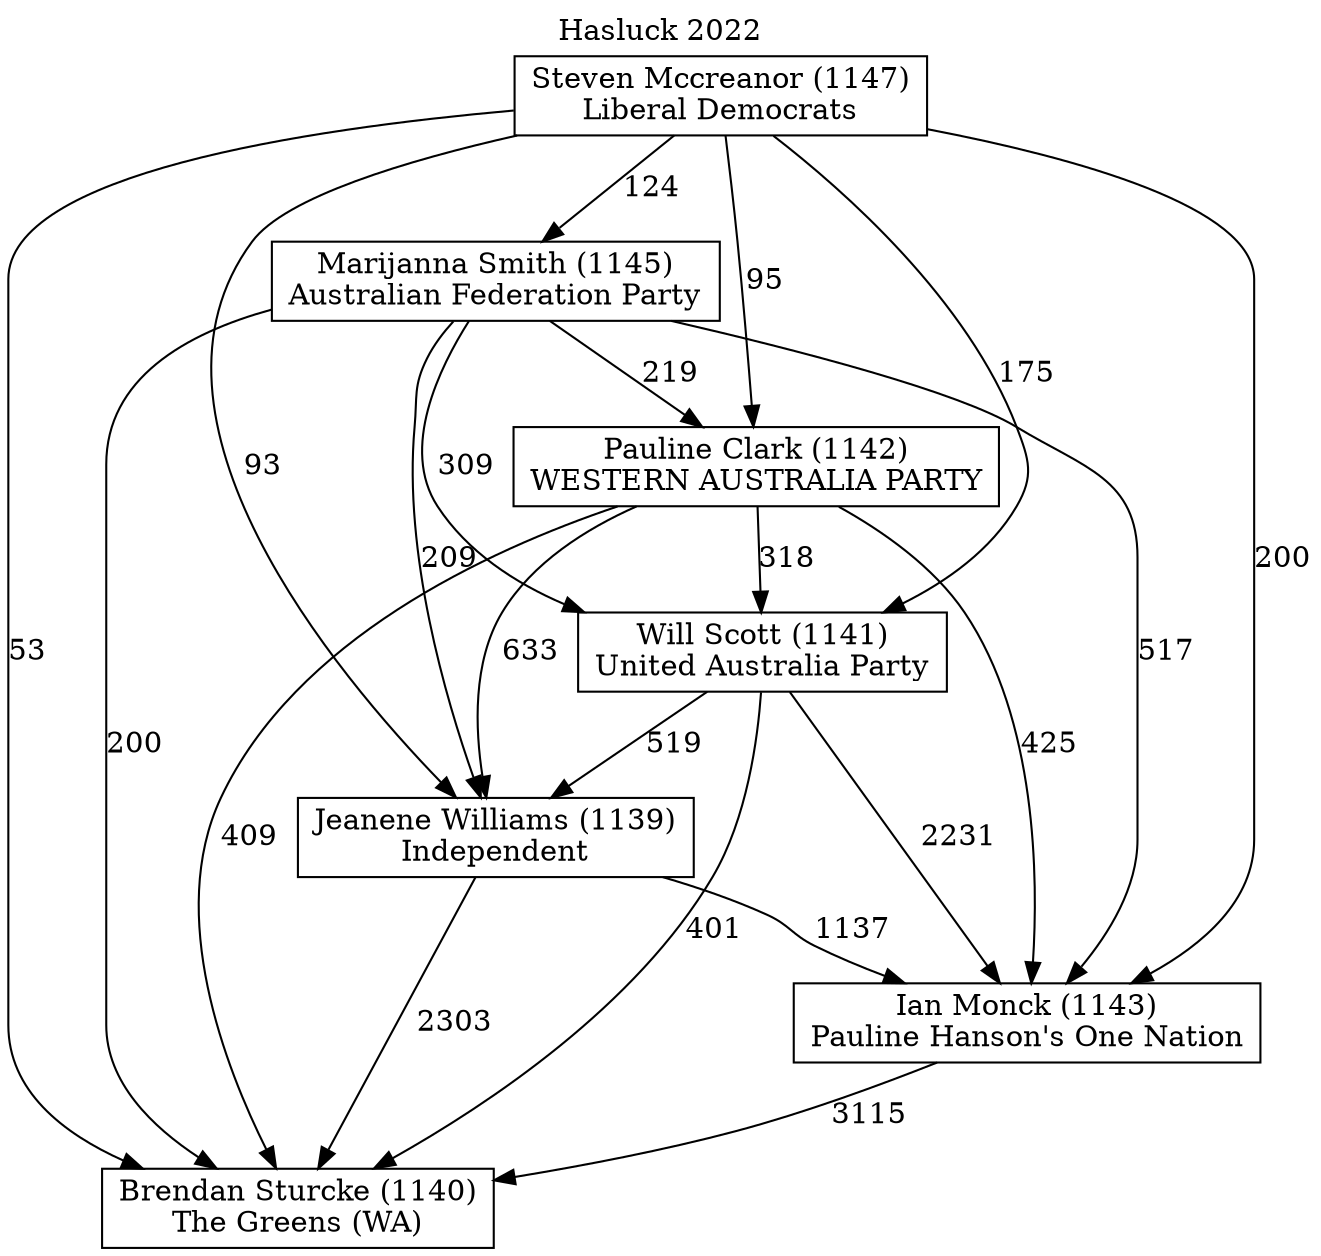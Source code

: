 // House preference flow
digraph "Brendan Sturcke (1140)_Hasluck_2022" {
	graph [label="Hasluck 2022" labelloc=t mclimit=10]
	node [shape=box]
	"Brendan Sturcke (1140)" [label="Brendan Sturcke (1140)
The Greens (WA)"]
	"Jeanene Williams (1139)" [label="Jeanene Williams (1139)
Independent"]
	"Marijanna Smith (1145)" [label="Marijanna Smith (1145)
Australian Federation Party"]
	"Ian Monck (1143)" [label="Ian Monck (1143)
Pauline Hanson's One Nation"]
	"Pauline Clark (1142)" [label="Pauline Clark (1142)
WESTERN AUSTRALIA PARTY"]
	"Steven Mccreanor (1147)" [label="Steven Mccreanor (1147)
Liberal Democrats"]
	"Will Scott (1141)" [label="Will Scott (1141)
United Australia Party"]
	"Will Scott (1141)" -> "Brendan Sturcke (1140)" [label=401]
	"Marijanna Smith (1145)" -> "Ian Monck (1143)" [label=517]
	"Steven Mccreanor (1147)" -> "Brendan Sturcke (1140)" [label=53]
	"Marijanna Smith (1145)" -> "Pauline Clark (1142)" [label=219]
	"Pauline Clark (1142)" -> "Brendan Sturcke (1140)" [label=409]
	"Steven Mccreanor (1147)" -> "Ian Monck (1143)" [label=200]
	"Will Scott (1141)" -> "Jeanene Williams (1139)" [label=519]
	"Marijanna Smith (1145)" -> "Brendan Sturcke (1140)" [label=200]
	"Marijanna Smith (1145)" -> "Jeanene Williams (1139)" [label=209]
	"Ian Monck (1143)" -> "Brendan Sturcke (1140)" [label=3115]
	"Pauline Clark (1142)" -> "Will Scott (1141)" [label=318]
	"Steven Mccreanor (1147)" -> "Marijanna Smith (1145)" [label=124]
	"Pauline Clark (1142)" -> "Jeanene Williams (1139)" [label=633]
	"Jeanene Williams (1139)" -> "Ian Monck (1143)" [label=1137]
	"Steven Mccreanor (1147)" -> "Pauline Clark (1142)" [label=95]
	"Steven Mccreanor (1147)" -> "Jeanene Williams (1139)" [label=93]
	"Marijanna Smith (1145)" -> "Will Scott (1141)" [label=309]
	"Steven Mccreanor (1147)" -> "Will Scott (1141)" [label=175]
	"Jeanene Williams (1139)" -> "Brendan Sturcke (1140)" [label=2303]
	"Will Scott (1141)" -> "Ian Monck (1143)" [label=2231]
	"Pauline Clark (1142)" -> "Ian Monck (1143)" [label=425]
}
